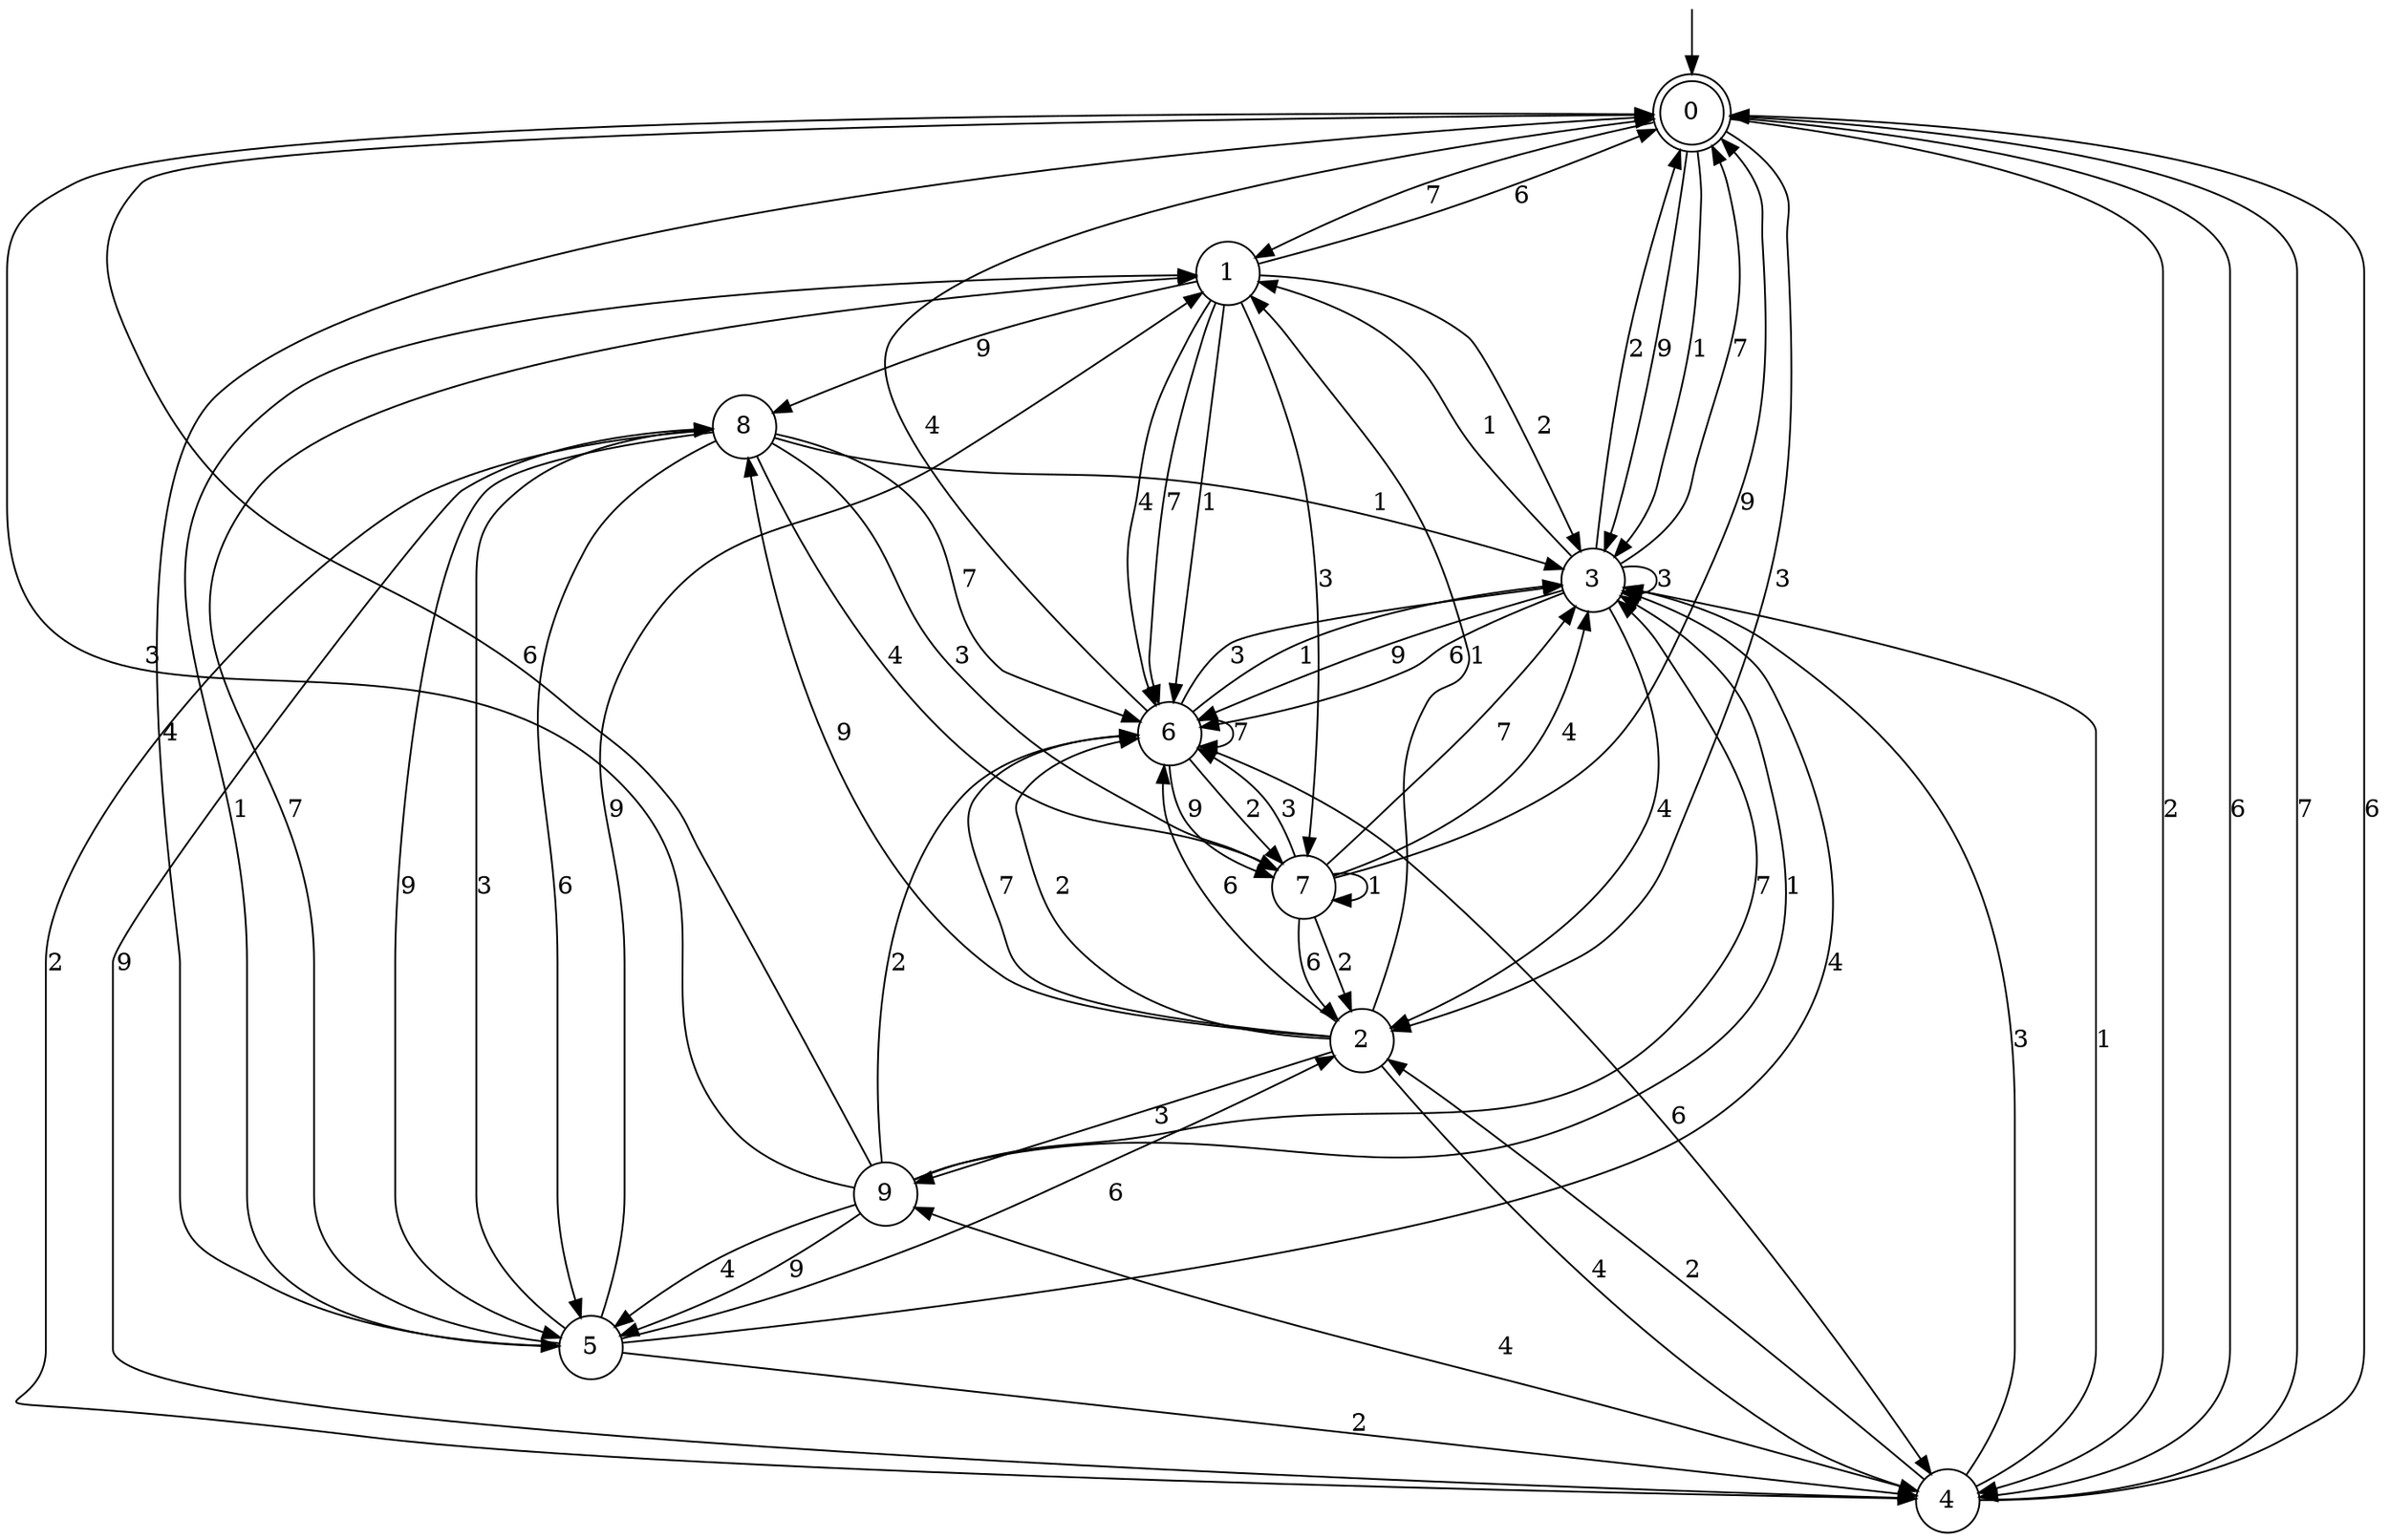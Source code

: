 digraph g {

	s0 [shape="doublecircle" label="0"];
	s1 [shape="circle" label="1"];
	s2 [shape="circle" label="2"];
	s3 [shape="circle" label="3"];
	s4 [shape="circle" label="4"];
	s5 [shape="circle" label="5"];
	s6 [shape="circle" label="6"];
	s7 [shape="circle" label="7"];
	s8 [shape="circle" label="8"];
	s9 [shape="circle" label="9"];
	s0 -> s1 [label="7"];
	s0 -> s2 [label="3"];
	s0 -> s3 [label="9"];
	s0 -> s4 [label="2"];
	s0 -> s3 [label="1"];
	s0 -> s4 [label="6"];
	s0 -> s5 [label="4"];
	s1 -> s6 [label="7"];
	s1 -> s7 [label="3"];
	s1 -> s8 [label="9"];
	s1 -> s3 [label="2"];
	s1 -> s6 [label="1"];
	s1 -> s0 [label="6"];
	s1 -> s6 [label="4"];
	s2 -> s6 [label="7"];
	s2 -> s9 [label="3"];
	s2 -> s8 [label="9"];
	s2 -> s6 [label="2"];
	s2 -> s1 [label="1"];
	s2 -> s6 [label="6"];
	s2 -> s4 [label="4"];
	s3 -> s0 [label="7"];
	s3 -> s3 [label="3"];
	s3 -> s6 [label="9"];
	s3 -> s0 [label="2"];
	s3 -> s1 [label="1"];
	s3 -> s6 [label="6"];
	s3 -> s2 [label="4"];
	s4 -> s0 [label="7"];
	s4 -> s3 [label="3"];
	s4 -> s8 [label="9"];
	s4 -> s2 [label="2"];
	s4 -> s3 [label="1"];
	s4 -> s0 [label="6"];
	s4 -> s9 [label="4"];
	s5 -> s1 [label="7"];
	s5 -> s8 [label="3"];
	s5 -> s1 [label="9"];
	s5 -> s4 [label="2"];
	s5 -> s1 [label="1"];
	s5 -> s2 [label="6"];
	s5 -> s3 [label="4"];
	s6 -> s6 [label="7"];
	s6 -> s3 [label="3"];
	s6 -> s7 [label="9"];
	s6 -> s7 [label="2"];
	s6 -> s3 [label="1"];
	s6 -> s4 [label="6"];
	s6 -> s0 [label="4"];
	s7 -> s3 [label="7"];
	s7 -> s6 [label="3"];
	s7 -> s0 [label="9"];
	s7 -> s2 [label="2"];
	s7 -> s7 [label="1"];
	s7 -> s2 [label="6"];
	s7 -> s3 [label="4"];
	s8 -> s6 [label="7"];
	s8 -> s7 [label="3"];
	s8 -> s5 [label="9"];
	s8 -> s4 [label="2"];
	s8 -> s3 [label="1"];
	s8 -> s5 [label="6"];
	s8 -> s7 [label="4"];
	s9 -> s3 [label="7"];
	s9 -> s0 [label="3"];
	s9 -> s5 [label="9"];
	s9 -> s6 [label="2"];
	s9 -> s3 [label="1"];
	s9 -> s0 [label="6"];
	s9 -> s5 [label="4"];

__start0 [label="" shape="none" width="0" height="0"];
__start0 -> s0;

}
